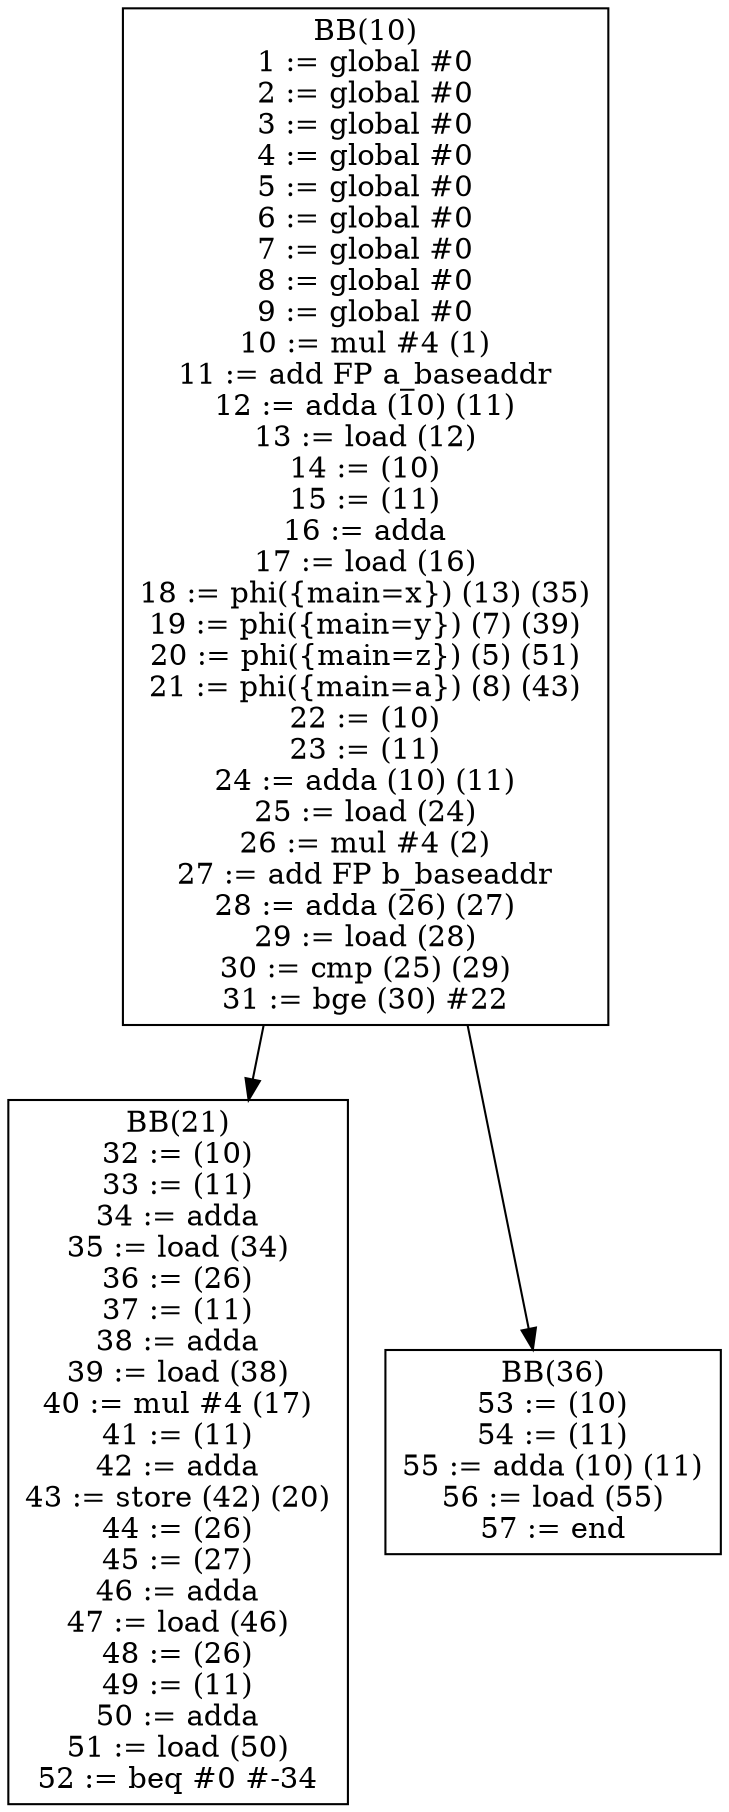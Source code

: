 digraph dom {
BB10[shape = box, label = "BB(10)\n" + "1 := global #0\n" + "2 := global #0\n" + "3 := global #0\n" + "4 := global #0\n" + "5 := global #0\n" + "6 := global #0\n" + "7 := global #0\n" + "8 := global #0\n" + "9 := global #0\n" + "10 := mul #4 (1)\n" + "11 := add FP a_baseaddr\n" + "12 := adda (10) (11)\n" + "13 := load (12)\n" + "14 := (10)\n" + "15 := (11)\n" + "16 := adda\n" + "17 := load (16)\n" + "18 := phi({main=x}) (13) (35)\n" + "19 := phi({main=y}) (7) (39)\n" + "20 := phi({main=z}) (5) (51)\n" + "21 := phi({main=a}) (8) (43)\n" + "22 := (10)\n" + "23 := (11)\n" + "24 := adda (10) (11)\n" + "25 := load (24)\n" + "26 := mul #4 (2)\n" + "27 := add FP b_baseaddr\n" + "28 := adda (26) (27)\n" + "29 := load (28)\n" + "30 := cmp (25) (29)\n" + "31 := bge (30) #22\n"];
BB21[shape = box, label = "BB(21)\n" + "32 := (10)\n" + "33 := (11)\n" + "34 := adda\n" + "35 := load (34)\n" + "36 := (26)\n" + "37 := (11)\n" + "38 := adda\n" + "39 := load (38)\n" + "40 := mul #4 (17)\n" + "41 := (11)\n" + "42 := adda\n" + "43 := store (42) (20)\n" + "44 := (26)\n" + "45 := (27)\n" + "46 := adda\n" + "47 := load (46)\n" + "48 := (26)\n" + "49 := (11)\n" + "50 := adda\n" + "51 := load (50)\n" + "52 := beq #0 #-34\n"];
BB36[shape = box, label = "BB(36)\n" + "53 := (10)\n" + "54 := (11)\n" + "55 := adda (10) (11)\n" + "56 := load (55)\n" + "57 := end\n"];
BB10 -> BB21;
BB10 -> BB36;
}
